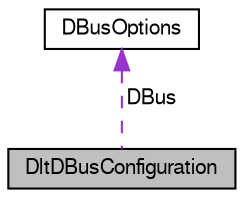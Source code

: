 digraph "DltDBusConfiguration"
{
  edge [fontname="FreeSans",fontsize="10",labelfontname="FreeSans",labelfontsize="10"];
  node [fontname="FreeSans",fontsize="10",shape=record];
  Node1 [label="DltDBusConfiguration",height=0.2,width=0.4,color="black", fillcolor="grey75", style="filled", fontcolor="black"];
  Node2 -> Node1 [dir="back",color="darkorchid3",fontsize="10",style="dashed",label=" DBus" ,fontname="FreeSans"];
  Node2 [label="DBusOptions",height=0.2,width=0.4,color="black", fillcolor="white", style="filled",URL="$struct_d_bus_options.html"];
}
